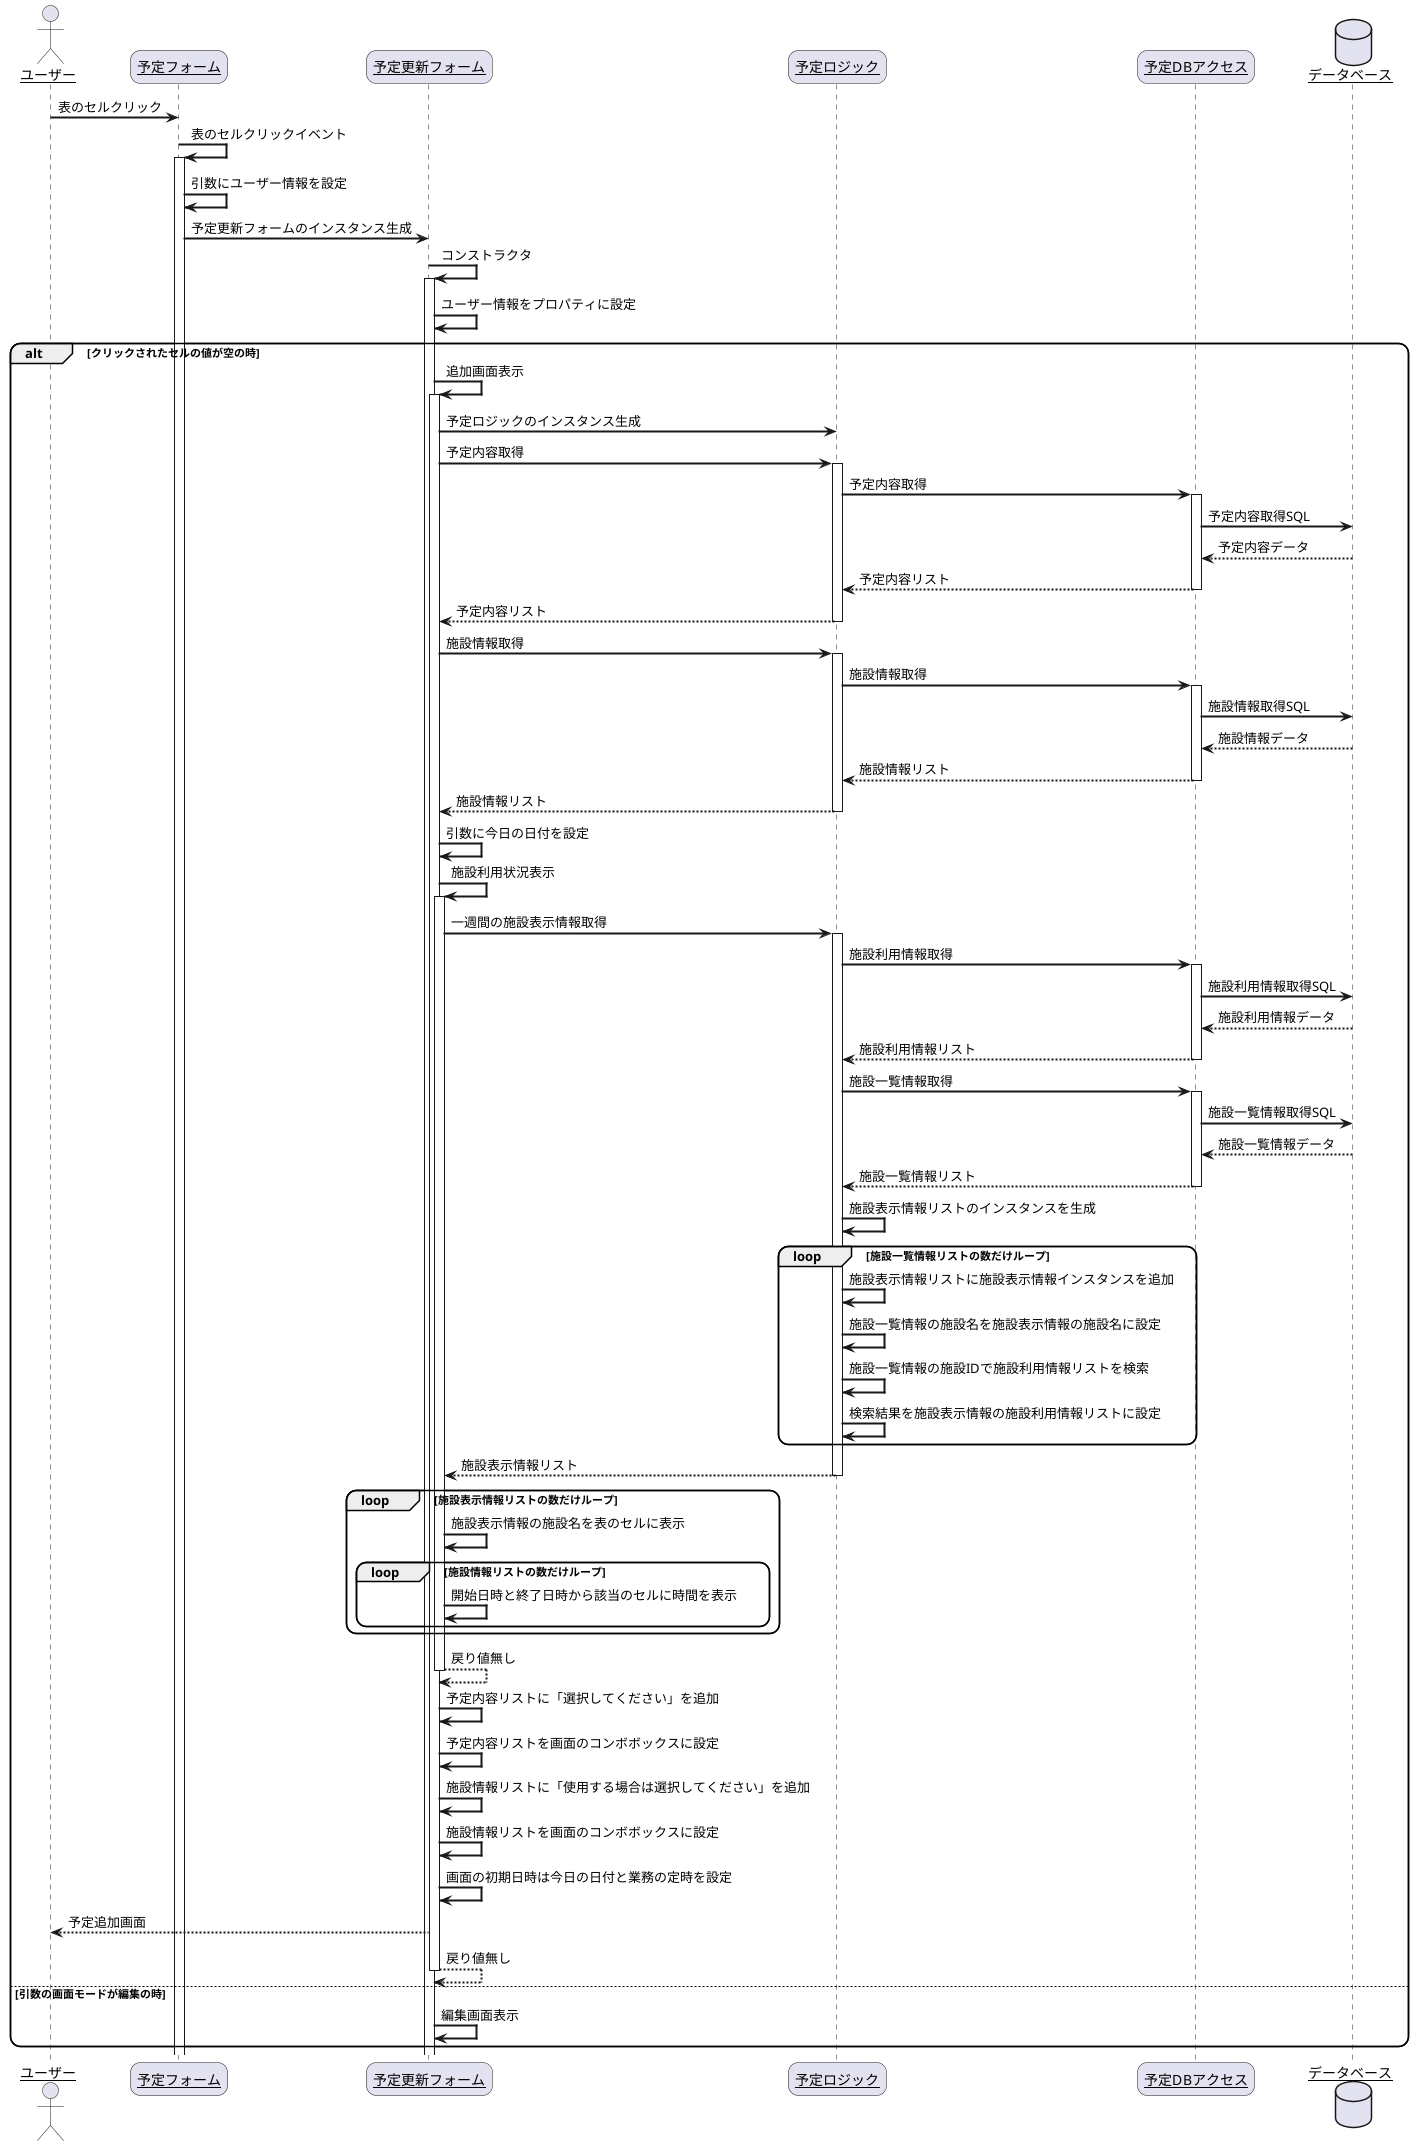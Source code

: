 @startuml
skinparam sequenceArrowThickness 2
skinparam roundcorner 20
skinparam maxmessagesize 60
skinparam sequenceParticipant underline

actor "ユーザー" as user
participant "予定フォーム" as plan_form
participant "予定更新フォーム" as plan_update_form
participant "予定ロジック" as plan_logic
participant "予定DBアクセス" as plan_data_acces
database "データベース" as db

user -> plan_form: 表のセルクリック
plan_form -> plan_form: 表のセルクリックイベント
activate plan_form
plan_form -> plan_form: 引数にユーザー情報を設定
plan_form -> plan_update_form: 予定更新フォームのインスタンス生成
plan_update_form -> plan_update_form: コンストラクタ
activate plan_update_form
plan_update_form -> plan_update_form:ユーザー情報をプロパティに設定
alt クリックされたセルの値が空の時
    plan_update_form -> plan_update_form: 追加画面表示
    activate plan_update_form
    plan_update_form -> plan_logic: 予定ロジックのインスタンス生成
    plan_update_form -> plan_logic: 予定内容取得
    activate plan_logic
    plan_logic -> plan_data_acces: 予定内容取得
    activate plan_data_acces
    plan_data_acces -> db: 予定内容取得SQL
    db --> plan_data_acces: 予定内容データ
    plan_data_acces --> plan_logic:予定内容リスト
    deactivate plan_data_acces
    plan_logic --> plan_update_form: 予定内容リスト
    deactivate plan_logic
    plan_update_form -> plan_logic: 施設情報取得
    activate plan_logic
    plan_logic -> plan_data_acces: 施設情報取得
    activate plan_data_acces
    plan_data_acces -> db: 施設情報取得SQL
    db --> plan_data_acces: 施設情報データ
    plan_data_acces --> plan_logic:施設情報リスト
    deactivate plan_data_acces
    plan_logic --> plan_update_form: 施設情報リスト
    deactivate plan_logic
    plan_update_form -> plan_update_form: 引数に今日の日付を設定
    plan_update_form -> plan_update_form: 施設利用状況表示
    activate plan_update_form
    plan_update_form -> plan_logic: 一週間の施設表示情報取得
    activate plan_logic
    plan_logic -> plan_data_acces: 施設利用情報取得
    activate plan_data_acces
    plan_data_acces -> db: 施設利用情報取得SQL
    db --> plan_data_acces: 施設利用情報データ
    plan_data_acces --> plan_logic:施設利用情報リスト
    deactivate plan_data_acces
    plan_logic -> plan_data_acces: 施設一覧情報取得
    activate plan_data_acces
    plan_data_acces -> db: 施設一覧情報取得SQL
    db --> plan_data_acces: 施設一覧情報データ
    plan_data_acces --> plan_logic:施設一覧情報リスト
    deactivate plan_data_acces
    plan_logic -> plan_logic: 施設表示情報リストのインスタンスを生成
    loop 施設一覧情報リストの数だけループ
        plan_logic -> plan_logic: 施設表示情報リストに施設表示情報インスタンスを追加
        plan_logic -> plan_logic: 施設一覧情報の施設名を施設表示情報の施設名に設定
        plan_logic -> plan_logic: 施設一覧情報の施設IDで施設利用情報リストを検索
        plan_logic -> plan_logic: 検索結果を施設表示情報の施設利用情報リストに設定
    end
    plan_logic --> plan_update_form: 施設表示情報リスト
    deactivate plan_logic
    loop 施設表示情報リストの数だけループ
        plan_update_form -> plan_update_form: 施設表示情報の施設名を表のセルに表示
        loop 施設情報リストの数だけループ
            plan_update_form -> plan_update_form: 開始日時と終了日時から該当のセルに時間を表示
        end
    end
    plan_update_form --> plan_update_form:戻り値無し
    deactivate plan_update_form
    plan_update_form -> plan_update_form:予定内容リストに「選択してください」を追加
    plan_update_form -> plan_update_form:予定内容リストを画面のコンボボックスに設定
    plan_update_form -> plan_update_form:施設情報リストに「使用する場合は選択してください」を追加
    plan_update_form -> plan_update_form:施設情報リストを画面のコンボボックスに設定
    plan_update_form -> plan_update_form:画面の初期日時は今日の日付と業務の定時を設定
    plan_update_form --> user: 予定追加画面
    plan_update_form --> plan_update_form: 戻り値無し
    deactivate plan_update_form
else 引数の画面モードが編集の時
    plan_update_form -> plan_update_form:編集画面表示
end


@enduml